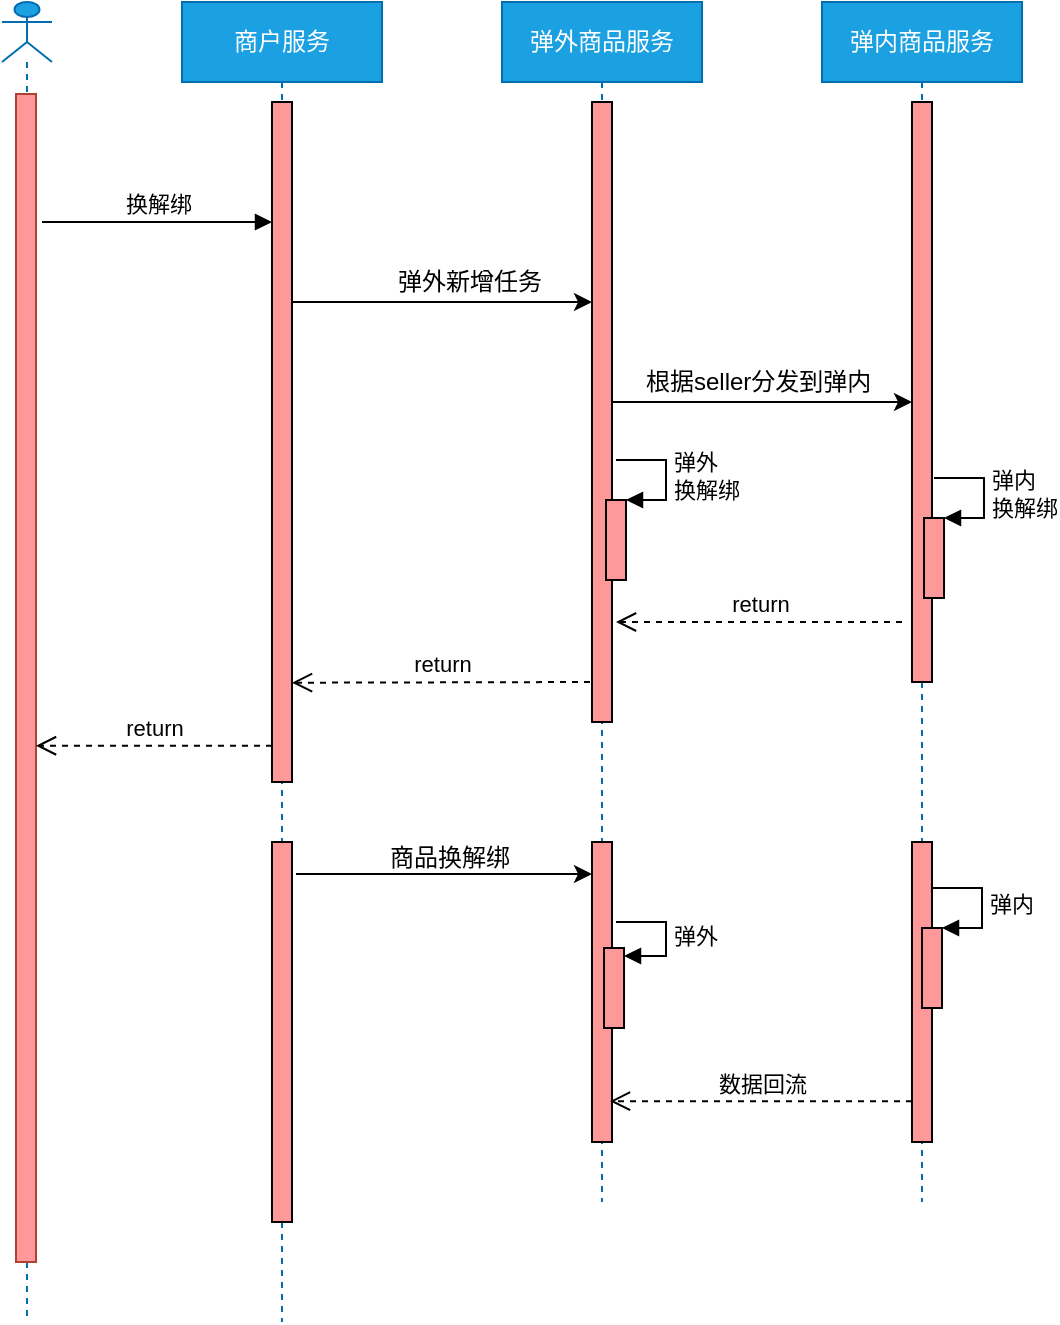<mxfile version="12.2.3" type="github" pages="1"><diagram id="Ovy5Yw7RLI10CriW0D81" name="Page-1"><mxGraphModel dx="1000" dy="702" grid="1" gridSize="10" guides="1" tooltips="1" connect="1" arrows="1" fold="1" page="1" pageScale="1" pageWidth="827" pageHeight="1169" math="0" shadow="0"><root><mxCell id="0"/><mxCell id="1" parent="0"/><mxCell id="OqTZtxP31Re-fHbpx1JM-2" value="" style="shape=umlLifeline;participant=umlActor;perimeter=lifelinePerimeter;whiteSpace=wrap;html=1;container=1;collapsible=0;recursiveResize=0;verticalAlign=top;spacingTop=36;labelBackgroundColor=#ffffff;outlineConnect=0;size=30;fillColor=#1ba1e2;strokeColor=#006EAF;fontColor=#ffffff;align=center;" vertex="1" parent="1"><mxGeometry x="60" y="120" width="25" height="660" as="geometry"/></mxCell><mxCell id="OqTZtxP31Re-fHbpx1JM-6" value="" style="html=1;points=[];perimeter=orthogonalPerimeter;align=center;fillColor=#FF9999;strokeColor=#ae4132;" vertex="1" parent="OqTZtxP31Re-fHbpx1JM-2"><mxGeometry x="7" y="46" width="10" height="584" as="geometry"/></mxCell><mxCell id="OqTZtxP31Re-fHbpx1JM-3" value="商户服务" style="shape=umlLifeline;perimeter=lifelinePerimeter;whiteSpace=wrap;html=1;container=1;collapsible=0;recursiveResize=0;outlineConnect=0;fillColor=#1ba1e2;strokeColor=#006EAF;fontColor=#ffffff;align=center;" vertex="1" parent="1"><mxGeometry x="150" y="120" width="100" height="660" as="geometry"/></mxCell><mxCell id="OqTZtxP31Re-fHbpx1JM-14" value="" style="html=1;points=[];perimeter=orthogonalPerimeter;align=center;fillColor=#FF9999;" vertex="1" parent="OqTZtxP31Re-fHbpx1JM-3"><mxGeometry x="45" y="50" width="10" height="340" as="geometry"/></mxCell><mxCell id="OqTZtxP31Re-fHbpx1JM-32" value="" style="html=1;points=[];perimeter=orthogonalPerimeter;align=center;fillColor=#FF9999;" vertex="1" parent="OqTZtxP31Re-fHbpx1JM-3"><mxGeometry x="45" y="420" width="10" height="190" as="geometry"/></mxCell><mxCell id="OqTZtxP31Re-fHbpx1JM-4" value="弹外商品服务" style="shape=umlLifeline;perimeter=lifelinePerimeter;whiteSpace=wrap;html=1;container=1;collapsible=0;recursiveResize=0;outlineConnect=0;fillColor=#1ba1e2;strokeColor=#006EAF;fontColor=#ffffff;align=center;" vertex="1" parent="1"><mxGeometry x="310" y="120" width="100" height="600" as="geometry"/></mxCell><mxCell id="OqTZtxP31Re-fHbpx1JM-17" value="" style="html=1;points=[];perimeter=orthogonalPerimeter;align=center;fillColor=#FF9999;" vertex="1" parent="OqTZtxP31Re-fHbpx1JM-4"><mxGeometry x="45" y="50" width="10" height="310" as="geometry"/></mxCell><mxCell id="OqTZtxP31Re-fHbpx1JM-23" value="" style="html=1;points=[];perimeter=orthogonalPerimeter;align=center;fillColor=#FF9999;" vertex="1" parent="OqTZtxP31Re-fHbpx1JM-4"><mxGeometry x="52" y="249" width="10" height="40" as="geometry"/></mxCell><mxCell id="OqTZtxP31Re-fHbpx1JM-24" value="弹外&lt;br&gt;换解绑" style="edgeStyle=orthogonalEdgeStyle;html=1;align=left;spacingLeft=2;endArrow=block;rounded=0;entryX=1;entryY=0;" edge="1" target="OqTZtxP31Re-fHbpx1JM-23" parent="OqTZtxP31Re-fHbpx1JM-4"><mxGeometry relative="1" as="geometry"><mxPoint x="57" y="229" as="sourcePoint"/><Array as="points"><mxPoint x="82" y="229"/></Array></mxGeometry></mxCell><mxCell id="OqTZtxP31Re-fHbpx1JM-33" value="" style="html=1;points=[];perimeter=orthogonalPerimeter;align=center;fillColor=#FF9999;" vertex="1" parent="OqTZtxP31Re-fHbpx1JM-4"><mxGeometry x="45" y="420" width="10" height="150" as="geometry"/></mxCell><mxCell id="OqTZtxP31Re-fHbpx1JM-38" value="" style="html=1;points=[];perimeter=orthogonalPerimeter;align=center;fillColor=#FF9999;" vertex="1" parent="OqTZtxP31Re-fHbpx1JM-4"><mxGeometry x="51" y="473" width="10" height="40" as="geometry"/></mxCell><mxCell id="OqTZtxP31Re-fHbpx1JM-39" value="弹外" style="edgeStyle=orthogonalEdgeStyle;html=1;align=left;spacingLeft=2;endArrow=block;rounded=0;entryX=1;entryY=0;" edge="1" parent="OqTZtxP31Re-fHbpx1JM-4"><mxGeometry relative="1" as="geometry"><mxPoint x="57" y="460" as="sourcePoint"/><Array as="points"><mxPoint x="82" y="460"/></Array><mxPoint x="61" y="477" as="targetPoint"/></mxGeometry></mxCell><mxCell id="OqTZtxP31Re-fHbpx1JM-5" value="弹内商品服务" style="shape=umlLifeline;perimeter=lifelinePerimeter;whiteSpace=wrap;html=1;container=1;collapsible=0;recursiveResize=0;outlineConnect=0;fillColor=#1ba1e2;strokeColor=#006EAF;fontColor=#ffffff;align=center;" vertex="1" parent="1"><mxGeometry x="470" y="120" width="100" height="600" as="geometry"/></mxCell><mxCell id="OqTZtxP31Re-fHbpx1JM-20" value="" style="html=1;points=[];perimeter=orthogonalPerimeter;align=center;fillColor=#FF9999;" vertex="1" parent="OqTZtxP31Re-fHbpx1JM-5"><mxGeometry x="45" y="50" width="10" height="290" as="geometry"/></mxCell><mxCell id="OqTZtxP31Re-fHbpx1JM-29" value="" style="html=1;points=[];perimeter=orthogonalPerimeter;align=center;fillColor=#FF9999;" vertex="1" parent="OqTZtxP31Re-fHbpx1JM-5"><mxGeometry x="51" y="258" width="10" height="40" as="geometry"/></mxCell><mxCell id="OqTZtxP31Re-fHbpx1JM-30" value="弹内&lt;br&gt;换解绑" style="edgeStyle=orthogonalEdgeStyle;html=1;align=left;spacingLeft=2;endArrow=block;rounded=0;entryX=1;entryY=0;" edge="1" target="OqTZtxP31Re-fHbpx1JM-29" parent="OqTZtxP31Re-fHbpx1JM-5"><mxGeometry relative="1" as="geometry"><mxPoint x="56" y="238" as="sourcePoint"/><Array as="points"><mxPoint x="81" y="238"/></Array></mxGeometry></mxCell><mxCell id="OqTZtxP31Re-fHbpx1JM-35" value="" style="html=1;points=[];perimeter=orthogonalPerimeter;align=center;fillColor=#FF9999;" vertex="1" parent="OqTZtxP31Re-fHbpx1JM-5"><mxGeometry x="45" y="420" width="10" height="150" as="geometry"/></mxCell><mxCell id="OqTZtxP31Re-fHbpx1JM-40" value="" style="html=1;points=[];perimeter=orthogonalPerimeter;align=center;fillColor=#FF9999;" vertex="1" parent="OqTZtxP31Re-fHbpx1JM-5"><mxGeometry x="50" y="463" width="10" height="40" as="geometry"/></mxCell><mxCell id="OqTZtxP31Re-fHbpx1JM-41" value="弹内" style="edgeStyle=orthogonalEdgeStyle;html=1;align=left;spacingLeft=2;endArrow=block;rounded=0;entryX=1;entryY=0;" edge="1" target="OqTZtxP31Re-fHbpx1JM-40" parent="OqTZtxP31Re-fHbpx1JM-5"><mxGeometry relative="1" as="geometry"><mxPoint x="55" y="443" as="sourcePoint"/><Array as="points"><mxPoint x="80" y="443"/></Array></mxGeometry></mxCell><mxCell id="OqTZtxP31Re-fHbpx1JM-16" value="换解绑" style="html=1;verticalAlign=bottom;endArrow=block;align=center;" edge="1" parent="1" target="OqTZtxP31Re-fHbpx1JM-14"><mxGeometry width="80" relative="1" as="geometry"><mxPoint x="80" y="230" as="sourcePoint"/><mxPoint x="160" y="230" as="targetPoint"/></mxGeometry></mxCell><mxCell id="OqTZtxP31Re-fHbpx1JM-18" value="" style="edgeStyle=orthogonalEdgeStyle;rounded=0;orthogonalLoop=1;jettySize=auto;html=1;align=center;" edge="1" parent="1" source="OqTZtxP31Re-fHbpx1JM-14" target="OqTZtxP31Re-fHbpx1JM-17"><mxGeometry relative="1" as="geometry"><Array as="points"><mxPoint x="260" y="270"/><mxPoint x="260" y="270"/></Array></mxGeometry></mxCell><mxCell id="OqTZtxP31Re-fHbpx1JM-19" value="弹外新增任务" style="text;html=1;resizable=0;points=[];autosize=1;align=left;verticalAlign=top;spacingTop=-4;" vertex="1" parent="1"><mxGeometry x="256" y="250" width="100" height="10" as="geometry"/></mxCell><mxCell id="OqTZtxP31Re-fHbpx1JM-21" value="" style="edgeStyle=orthogonalEdgeStyle;rounded=0;orthogonalLoop=1;jettySize=auto;html=1;align=center;" edge="1" parent="1" source="OqTZtxP31Re-fHbpx1JM-17" target="OqTZtxP31Re-fHbpx1JM-20"><mxGeometry relative="1" as="geometry"><Array as="points"><mxPoint x="480" y="320"/><mxPoint x="480" y="320"/></Array></mxGeometry></mxCell><mxCell id="OqTZtxP31Re-fHbpx1JM-22" value="根据seller分发到弹内" style="text;html=1;resizable=0;points=[];autosize=1;align=left;verticalAlign=top;spacingTop=-4;" vertex="1" parent="1"><mxGeometry x="380" y="300" width="140" height="10" as="geometry"/></mxCell><mxCell id="OqTZtxP31Re-fHbpx1JM-25" value="return" style="html=1;verticalAlign=bottom;endArrow=open;dashed=1;endSize=8;align=center;" edge="1" parent="1"><mxGeometry relative="1" as="geometry"><mxPoint x="510" y="430" as="sourcePoint"/><mxPoint x="367" y="430" as="targetPoint"/></mxGeometry></mxCell><mxCell id="OqTZtxP31Re-fHbpx1JM-27" value="return" style="html=1;verticalAlign=bottom;endArrow=open;dashed=1;endSize=8;align=center;entryX=1;entryY=0.854;entryDx=0;entryDy=0;entryPerimeter=0;" edge="1" parent="1" target="OqTZtxP31Re-fHbpx1JM-14"><mxGeometry relative="1" as="geometry"><mxPoint x="354" y="460" as="sourcePoint"/><mxPoint x="240" y="460" as="targetPoint"/></mxGeometry></mxCell><mxCell id="OqTZtxP31Re-fHbpx1JM-28" value="return" style="html=1;verticalAlign=bottom;endArrow=open;dashed=1;endSize=8;align=center;entryX=1;entryY=0.558;entryDx=0;entryDy=0;entryPerimeter=0;" edge="1" parent="1" source="OqTZtxP31Re-fHbpx1JM-14" target="OqTZtxP31Re-fHbpx1JM-6"><mxGeometry relative="1" as="geometry"><mxPoint x="170" y="490" as="sourcePoint"/><mxPoint x="90" y="490" as="targetPoint"/></mxGeometry></mxCell><mxCell id="OqTZtxP31Re-fHbpx1JM-34" value="" style="edgeStyle=orthogonalEdgeStyle;rounded=0;orthogonalLoop=1;jettySize=auto;html=1;align=center;" edge="1" parent="1"><mxGeometry relative="1" as="geometry"><mxPoint x="207" y="556" as="sourcePoint"/><mxPoint x="355" y="556" as="targetPoint"/></mxGeometry></mxCell><mxCell id="OqTZtxP31Re-fHbpx1JM-37" value="商品换解绑" style="text;html=1;resizable=0;points=[];autosize=1;align=left;verticalAlign=top;spacingTop=-4;" vertex="1" parent="1"><mxGeometry x="252" y="538" width="80" height="10" as="geometry"/></mxCell><mxCell id="OqTZtxP31Re-fHbpx1JM-42" value="数据回流" style="html=1;verticalAlign=bottom;endArrow=open;dashed=1;endSize=8;align=center;entryX=0.9;entryY=0.884;entryDx=0;entryDy=0;entryPerimeter=0;" edge="1" parent="1"><mxGeometry relative="1" as="geometry"><mxPoint x="515" y="669.6" as="sourcePoint"/><mxPoint x="364" y="669.6" as="targetPoint"/></mxGeometry></mxCell></root></mxGraphModel></diagram></mxfile>